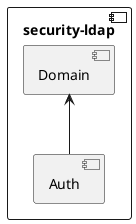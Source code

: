 @startuml Ebene2.png
skinparam componentStyle uml2

component security-ldap {

    [Domain]

    [Auth]
    [Domain] <-- [Auth]

}


@enduml
